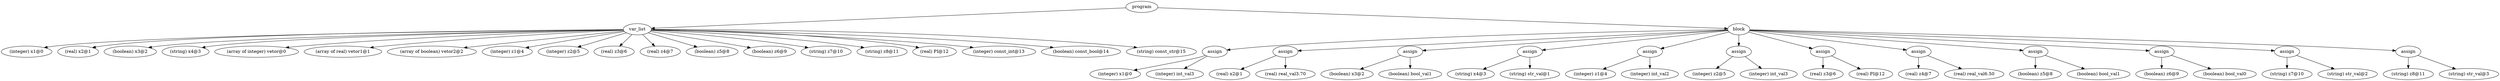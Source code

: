 digraph {
graph [ordering="out"];
node0[label="program"];
node1[label="var_list"];
node2[label="(integer) x1@0"];
node1 -> node2;
node3[label="(real) x2@1"];
node1 -> node3;
node4[label="(boolean) x3@2"];
node1 -> node4;
node5[label="(string) x4@3"];
node1 -> node5;
node6[label="(array of integer) vetor@0"];
node1 -> node6;
node7[label="(array of real) vetor1@1"];
node1 -> node7;
node8[label="(array of boolean) vetor2@2"];
node1 -> node8;
node9[label="(integer) z1@4"];
node1 -> node9;
node10[label="(integer) z2@5"];
node1 -> node10;
node11[label="(real) z3@6"];
node1 -> node11;
node12[label="(real) z4@7"];
node1 -> node12;
node13[label="(boolean) z5@8"];
node1 -> node13;
node14[label="(boolean) z6@9"];
node1 -> node14;
node15[label="(string) z7@10"];
node1 -> node15;
node16[label="(string) z8@11"];
node1 -> node16;
node17[label="(real) PI@12"];
node1 -> node17;
node18[label="(integer) const_int@13"];
node1 -> node18;
node19[label="(boolean) const_bool@14"];
node1 -> node19;
node20[label="(string) const_str@15"];
node1 -> node20;
node0 -> node1;
node21[label="block"];
node22[label="assign"];
node23[label="(integer) x1@0"];
node22 -> node23;
node24[label="(integer) int_val3"];
node22 -> node24;
node21 -> node22;
node25[label="assign"];
node26[label="(real) x2@1"];
node25 -> node26;
node27[label="(real) real_val3.70"];
node25 -> node27;
node21 -> node25;
node28[label="assign"];
node29[label="(boolean) x3@2"];
node28 -> node29;
node30[label="(boolean) bool_val1"];
node28 -> node30;
node21 -> node28;
node31[label="assign"];
node32[label="(string) x4@3"];
node31 -> node32;
node33[label="(string) str_val@1"];
node31 -> node33;
node21 -> node31;
node34[label="assign"];
node35[label="(integer) z1@4"];
node34 -> node35;
node36[label="(integer) int_val2"];
node34 -> node36;
node21 -> node34;
node37[label="assign"];
node38[label="(integer) z2@5"];
node37 -> node38;
node39[label="(integer) int_val3"];
node37 -> node39;
node21 -> node37;
node40[label="assign"];
node41[label="(real) z3@6"];
node40 -> node41;
node42[label="(real) PI@12"];
node40 -> node42;
node21 -> node40;
node43[label="assign"];
node44[label="(real) z4@7"];
node43 -> node44;
node45[label="(real) real_val6.50"];
node43 -> node45;
node21 -> node43;
node46[label="assign"];
node47[label="(boolean) z5@8"];
node46 -> node47;
node48[label="(boolean) bool_val1"];
node46 -> node48;
node21 -> node46;
node49[label="assign"];
node50[label="(boolean) z6@9"];
node49 -> node50;
node51[label="(boolean) bool_val0"];
node49 -> node51;
node21 -> node49;
node52[label="assign"];
node53[label="(string) z7@10"];
node52 -> node53;
node54[label="(string) str_val@2"];
node52 -> node54;
node21 -> node52;
node55[label="assign"];
node56[label="(string) z8@11"];
node55 -> node56;
node57[label="(string) str_val@3"];
node55 -> node57;
node21 -> node55;
node0 -> node21;
}
